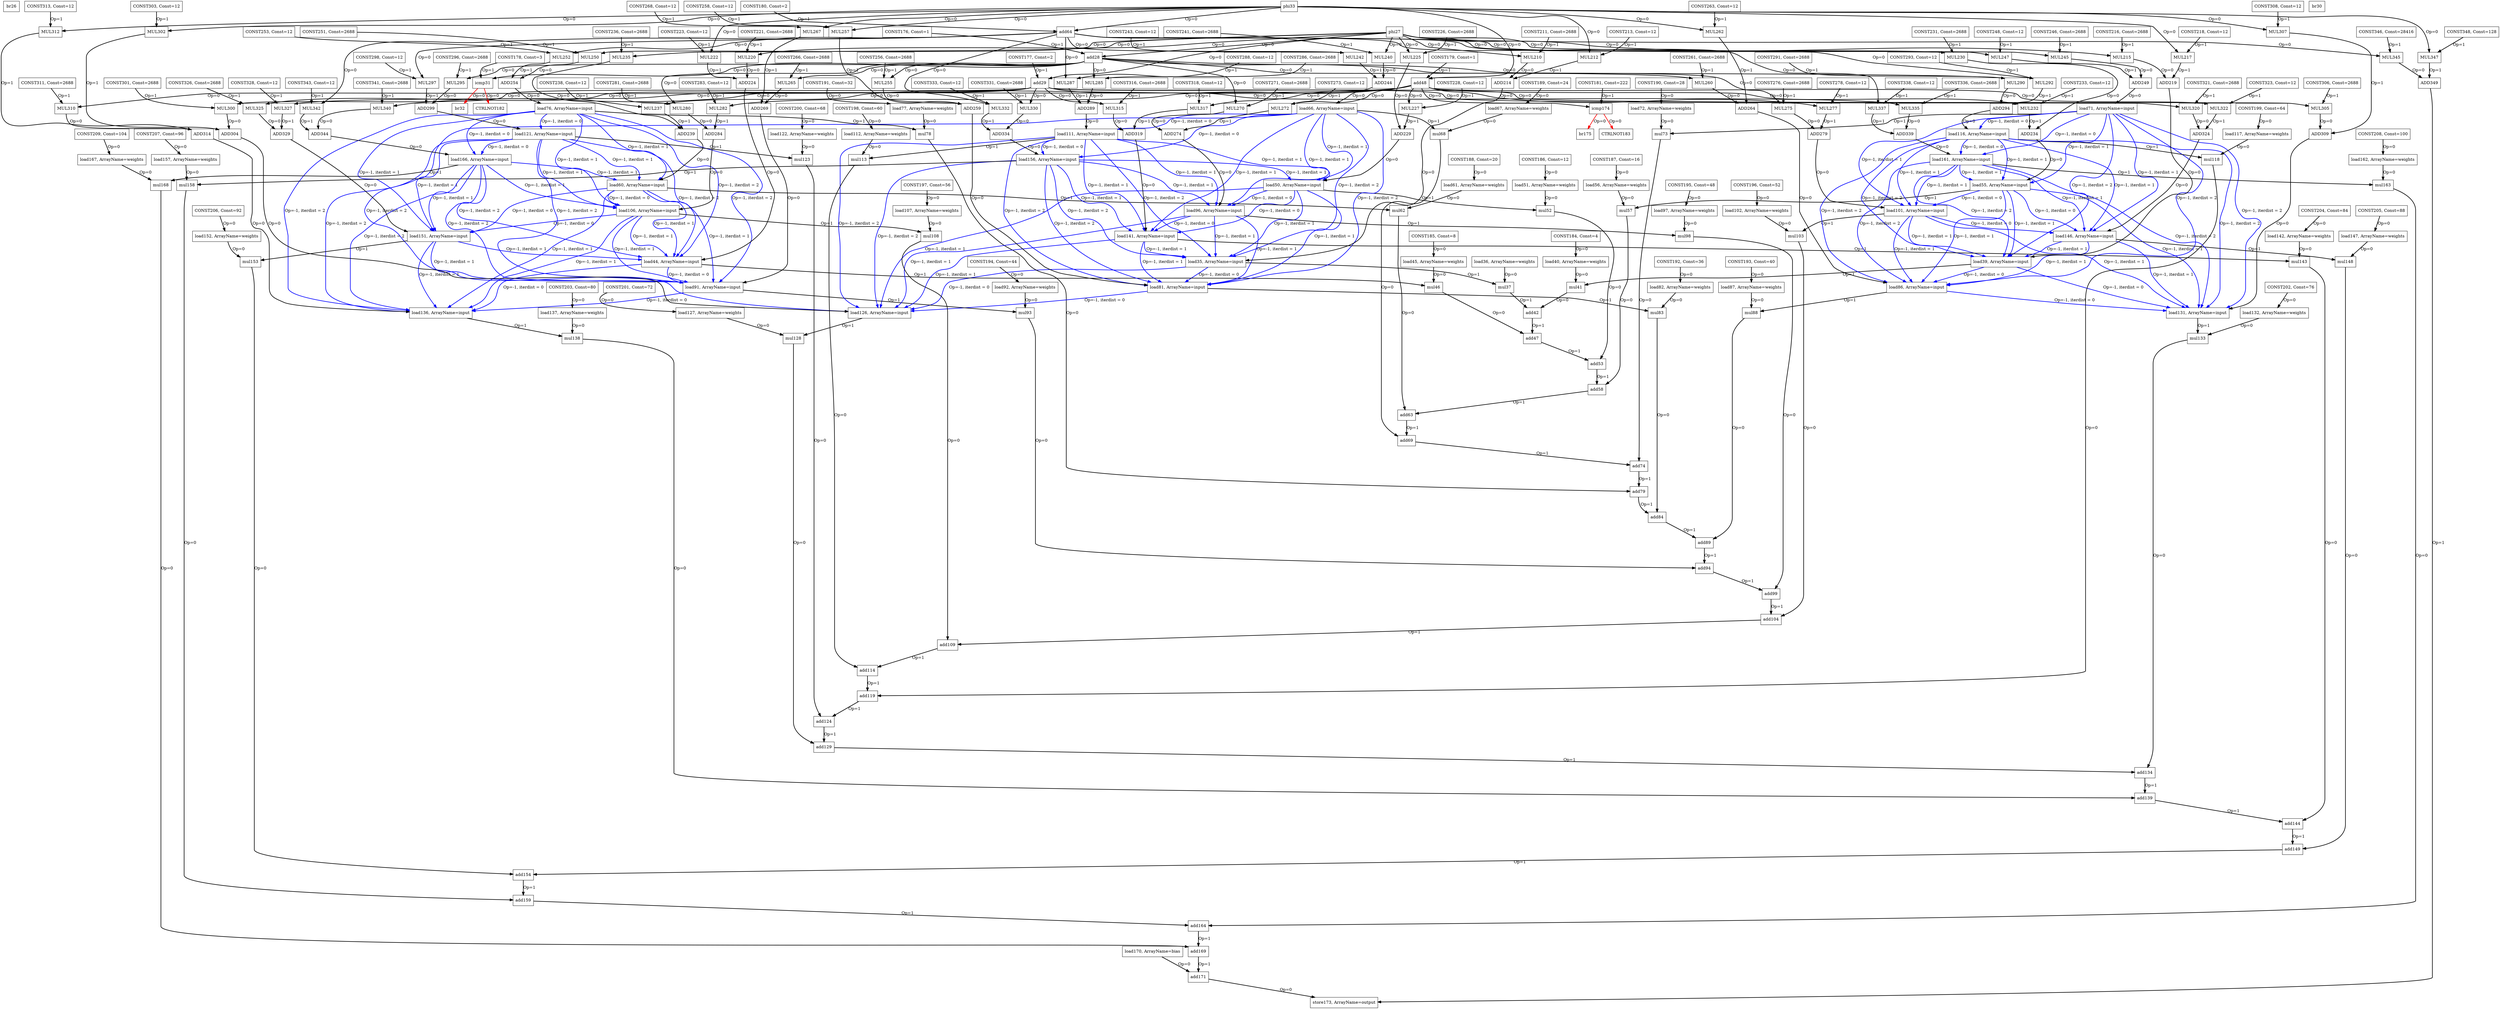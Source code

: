 Digraph G {
br26[label = "br26", shape = box, color = black];
phi27[label = "phi27", shape = box, color = black];
add28[label = "add28", shape = box, color = black];
add29[label = "add29", shape = box, color = black];
br30[label = "br30", shape = box, color = black];
icmp31[label = "icmp31", shape = box, color = black];
br32[label = "br32", shape = box, color = black];
phi33[label = "phi33", shape = box, color = black];
load35[label = "load35, ArrayName=input", shape = box, color = black];
load36[label = "load36, ArrayName=weights", shape = box, color = black];
mul37[label = "mul37", shape = box, color = black];
load39[label = "load39, ArrayName=input", shape = box, color = black];
load40[label = "load40, ArrayName=weights", shape = box, color = black];
mul41[label = "mul41", shape = box, color = black];
add42[label = "add42", shape = box, color = black];
load44[label = "load44, ArrayName=input", shape = box, color = black];
load45[label = "load45, ArrayName=weights", shape = box, color = black];
mul46[label = "mul46", shape = box, color = black];
add47[label = "add47", shape = box, color = black];
add48[label = "add48", shape = box, color = black];
load50[label = "load50, ArrayName=input", shape = box, color = black];
load51[label = "load51, ArrayName=weights", shape = box, color = black];
mul52[label = "mul52", shape = box, color = black];
add53[label = "add53", shape = box, color = black];
load55[label = "load55, ArrayName=input", shape = box, color = black];
load56[label = "load56, ArrayName=weights", shape = box, color = black];
mul57[label = "mul57", shape = box, color = black];
add58[label = "add58", shape = box, color = black];
load60[label = "load60, ArrayName=input", shape = box, color = black];
load61[label = "load61, ArrayName=weights", shape = box, color = black];
mul62[label = "mul62", shape = box, color = black];
add63[label = "add63", shape = box, color = black];
add64[label = "add64", shape = box, color = black];
load66[label = "load66, ArrayName=input", shape = box, color = black];
load67[label = "load67, ArrayName=weights", shape = box, color = black];
mul68[label = "mul68", shape = box, color = black];
add69[label = "add69", shape = box, color = black];
load71[label = "load71, ArrayName=input", shape = box, color = black];
load72[label = "load72, ArrayName=weights", shape = box, color = black];
mul73[label = "mul73", shape = box, color = black];
add74[label = "add74", shape = box, color = black];
load76[label = "load76, ArrayName=input", shape = box, color = black];
load77[label = "load77, ArrayName=weights", shape = box, color = black];
mul78[label = "mul78", shape = box, color = black];
add79[label = "add79", shape = box, color = black];
load81[label = "load81, ArrayName=input", shape = box, color = black];
load82[label = "load82, ArrayName=weights", shape = box, color = black];
mul83[label = "mul83", shape = box, color = black];
add84[label = "add84", shape = box, color = black];
load86[label = "load86, ArrayName=input", shape = box, color = black];
load87[label = "load87, ArrayName=weights", shape = box, color = black];
mul88[label = "mul88", shape = box, color = black];
add89[label = "add89", shape = box, color = black];
load91[label = "load91, ArrayName=input", shape = box, color = black];
load92[label = "load92, ArrayName=weights", shape = box, color = black];
mul93[label = "mul93", shape = box, color = black];
add94[label = "add94", shape = box, color = black];
load96[label = "load96, ArrayName=input", shape = box, color = black];
load97[label = "load97, ArrayName=weights", shape = box, color = black];
mul98[label = "mul98", shape = box, color = black];
add99[label = "add99", shape = box, color = black];
load101[label = "load101, ArrayName=input", shape = box, color = black];
load102[label = "load102, ArrayName=weights", shape = box, color = black];
mul103[label = "mul103", shape = box, color = black];
add104[label = "add104", shape = box, color = black];
load106[label = "load106, ArrayName=input", shape = box, color = black];
load107[label = "load107, ArrayName=weights", shape = box, color = black];
mul108[label = "mul108", shape = box, color = black];
add109[label = "add109", shape = box, color = black];
load111[label = "load111, ArrayName=input", shape = box, color = black];
load112[label = "load112, ArrayName=weights", shape = box, color = black];
mul113[label = "mul113", shape = box, color = black];
add114[label = "add114", shape = box, color = black];
load116[label = "load116, ArrayName=input", shape = box, color = black];
load117[label = "load117, ArrayName=weights", shape = box, color = black];
mul118[label = "mul118", shape = box, color = black];
add119[label = "add119", shape = box, color = black];
load121[label = "load121, ArrayName=input", shape = box, color = black];
load122[label = "load122, ArrayName=weights", shape = box, color = black];
mul123[label = "mul123", shape = box, color = black];
add124[label = "add124", shape = box, color = black];
load126[label = "load126, ArrayName=input", shape = box, color = black];
load127[label = "load127, ArrayName=weights", shape = box, color = black];
mul128[label = "mul128", shape = box, color = black];
add129[label = "add129", shape = box, color = black];
load131[label = "load131, ArrayName=input", shape = box, color = black];
load132[label = "load132, ArrayName=weights", shape = box, color = black];
mul133[label = "mul133", shape = box, color = black];
add134[label = "add134", shape = box, color = black];
load136[label = "load136, ArrayName=input", shape = box, color = black];
load137[label = "load137, ArrayName=weights", shape = box, color = black];
mul138[label = "mul138", shape = box, color = black];
add139[label = "add139", shape = box, color = black];
load141[label = "load141, ArrayName=input", shape = box, color = black];
load142[label = "load142, ArrayName=weights", shape = box, color = black];
mul143[label = "mul143", shape = box, color = black];
add144[label = "add144", shape = box, color = black];
load146[label = "load146, ArrayName=input", shape = box, color = black];
load147[label = "load147, ArrayName=weights", shape = box, color = black];
mul148[label = "mul148", shape = box, color = black];
add149[label = "add149", shape = box, color = black];
load151[label = "load151, ArrayName=input", shape = box, color = black];
load152[label = "load152, ArrayName=weights", shape = box, color = black];
mul153[label = "mul153", shape = box, color = black];
add154[label = "add154", shape = box, color = black];
load156[label = "load156, ArrayName=input", shape = box, color = black];
load157[label = "load157, ArrayName=weights", shape = box, color = black];
mul158[label = "mul158", shape = box, color = black];
add159[label = "add159", shape = box, color = black];
load161[label = "load161, ArrayName=input", shape = box, color = black];
load162[label = "load162, ArrayName=weights", shape = box, color = black];
mul163[label = "mul163", shape = box, color = black];
add164[label = "add164", shape = box, color = black];
load166[label = "load166, ArrayName=input", shape = box, color = black];
load167[label = "load167, ArrayName=weights", shape = box, color = black];
mul168[label = "mul168", shape = box, color = black];
add169[label = "add169", shape = box, color = black];
load170[label = "load170, ArrayName=bias", shape = box, color = black];
add171[label = "add171", shape = box, color = black];
store173[label = "store173, ArrayName=output", shape = box, color = black];
icmp174[label = "icmp174", shape = box, color = black];
br175[label = "br175", shape = box, color = black];
CONST176[label = "CONST176, Const=1", shape = box, color = black];
CONST177[label = "CONST177, Const=2", shape = box, color = black];
CONST178[label = "CONST178, Const=3", shape = box, color = black];
CONST179[label = "CONST179, Const=1", shape = box, color = black];
CONST180[label = "CONST180, Const=2", shape = box, color = black];
CONST181[label = "CONST181, Const=222", shape = box, color = black];
CTRLNOT182[label = "CTRLNOT182", shape = box, color = black];
CTRLNOT183[label = "CTRLNOT183", shape = box, color = black];
CONST184[label = "CONST184, Const=4", shape = box, color = black];
CONST185[label = "CONST185, Const=8", shape = box, color = black];
CONST186[label = "CONST186, Const=12", shape = box, color = black];
CONST187[label = "CONST187, Const=16", shape = box, color = black];
CONST188[label = "CONST188, Const=20", shape = box, color = black];
CONST189[label = "CONST189, Const=24", shape = box, color = black];
CONST190[label = "CONST190, Const=28", shape = box, color = black];
CONST191[label = "CONST191, Const=32", shape = box, color = black];
CONST192[label = "CONST192, Const=36", shape = box, color = black];
CONST193[label = "CONST193, Const=40", shape = box, color = black];
CONST194[label = "CONST194, Const=44", shape = box, color = black];
CONST195[label = "CONST195, Const=48", shape = box, color = black];
CONST196[label = "CONST196, Const=52", shape = box, color = black];
CONST197[label = "CONST197, Const=56", shape = box, color = black];
CONST198[label = "CONST198, Const=60", shape = box, color = black];
CONST199[label = "CONST199, Const=64", shape = box, color = black];
CONST200[label = "CONST200, Const=68", shape = box, color = black];
CONST201[label = "CONST201, Const=72", shape = box, color = black];
CONST202[label = "CONST202, Const=76", shape = box, color = black];
CONST203[label = "CONST203, Const=80", shape = box, color = black];
CONST204[label = "CONST204, Const=84", shape = box, color = black];
CONST205[label = "CONST205, Const=88", shape = box, color = black];
CONST206[label = "CONST206, Const=92", shape = box, color = black];
CONST207[label = "CONST207, Const=96", shape = box, color = black];
CONST208[label = "CONST208, Const=100", shape = box, color = black];
CONST209[label = "CONST209, Const=104", shape = box, color = black];
MUL210[label = "MUL210", shape = box, color = black];
CONST211[label = "CONST211, Const=2688", shape = box, color = black];
MUL212[label = "MUL212", shape = box, color = black];
CONST213[label = "CONST213, Const=12", shape = box, color = black];
ADD214[label = "ADD214", shape = box, color = black];
MUL215[label = "MUL215", shape = box, color = black];
CONST216[label = "CONST216, Const=2688", shape = box, color = black];
MUL217[label = "MUL217", shape = box, color = black];
CONST218[label = "CONST218, Const=12", shape = box, color = black];
ADD219[label = "ADD219", shape = box, color = black];
MUL220[label = "MUL220", shape = box, color = black];
CONST221[label = "CONST221, Const=2688", shape = box, color = black];
MUL222[label = "MUL222", shape = box, color = black];
CONST223[label = "CONST223, Const=12", shape = box, color = black];
ADD224[label = "ADD224", shape = box, color = black];
MUL225[label = "MUL225", shape = box, color = black];
CONST226[label = "CONST226, Const=2688", shape = box, color = black];
MUL227[label = "MUL227", shape = box, color = black];
CONST228[label = "CONST228, Const=12", shape = box, color = black];
ADD229[label = "ADD229", shape = box, color = black];
MUL230[label = "MUL230", shape = box, color = black];
CONST231[label = "CONST231, Const=2688", shape = box, color = black];
MUL232[label = "MUL232", shape = box, color = black];
CONST233[label = "CONST233, Const=12", shape = box, color = black];
ADD234[label = "ADD234", shape = box, color = black];
MUL235[label = "MUL235", shape = box, color = black];
CONST236[label = "CONST236, Const=2688", shape = box, color = black];
MUL237[label = "MUL237", shape = box, color = black];
CONST238[label = "CONST238, Const=12", shape = box, color = black];
ADD239[label = "ADD239", shape = box, color = black];
MUL240[label = "MUL240", shape = box, color = black];
CONST241[label = "CONST241, Const=2688", shape = box, color = black];
MUL242[label = "MUL242", shape = box, color = black];
CONST243[label = "CONST243, Const=12", shape = box, color = black];
ADD244[label = "ADD244", shape = box, color = black];
MUL245[label = "MUL245", shape = box, color = black];
CONST246[label = "CONST246, Const=2688", shape = box, color = black];
MUL247[label = "MUL247", shape = box, color = black];
CONST248[label = "CONST248, Const=12", shape = box, color = black];
ADD249[label = "ADD249", shape = box, color = black];
MUL250[label = "MUL250", shape = box, color = black];
CONST251[label = "CONST251, Const=2688", shape = box, color = black];
MUL252[label = "MUL252", shape = box, color = black];
CONST253[label = "CONST253, Const=12", shape = box, color = black];
ADD254[label = "ADD254", shape = box, color = black];
MUL255[label = "MUL255", shape = box, color = black];
CONST256[label = "CONST256, Const=2688", shape = box, color = black];
MUL257[label = "MUL257", shape = box, color = black];
CONST258[label = "CONST258, Const=12", shape = box, color = black];
ADD259[label = "ADD259", shape = box, color = black];
MUL260[label = "MUL260", shape = box, color = black];
CONST261[label = "CONST261, Const=2688", shape = box, color = black];
MUL262[label = "MUL262", shape = box, color = black];
CONST263[label = "CONST263, Const=12", shape = box, color = black];
ADD264[label = "ADD264", shape = box, color = black];
MUL265[label = "MUL265", shape = box, color = black];
CONST266[label = "CONST266, Const=2688", shape = box, color = black];
MUL267[label = "MUL267", shape = box, color = black];
CONST268[label = "CONST268, Const=12", shape = box, color = black];
ADD269[label = "ADD269", shape = box, color = black];
MUL270[label = "MUL270", shape = box, color = black];
CONST271[label = "CONST271, Const=2688", shape = box, color = black];
MUL272[label = "MUL272", shape = box, color = black];
CONST273[label = "CONST273, Const=12", shape = box, color = black];
ADD274[label = "ADD274", shape = box, color = black];
MUL275[label = "MUL275", shape = box, color = black];
CONST276[label = "CONST276, Const=2688", shape = box, color = black];
MUL277[label = "MUL277", shape = box, color = black];
CONST278[label = "CONST278, Const=12", shape = box, color = black];
ADD279[label = "ADD279", shape = box, color = black];
MUL280[label = "MUL280", shape = box, color = black];
CONST281[label = "CONST281, Const=2688", shape = box, color = black];
MUL282[label = "MUL282", shape = box, color = black];
CONST283[label = "CONST283, Const=12", shape = box, color = black];
ADD284[label = "ADD284", shape = box, color = black];
MUL285[label = "MUL285", shape = box, color = black];
CONST286[label = "CONST286, Const=2688", shape = box, color = black];
MUL287[label = "MUL287", shape = box, color = black];
CONST288[label = "CONST288, Const=12", shape = box, color = black];
ADD289[label = "ADD289", shape = box, color = black];
MUL290[label = "MUL290", shape = box, color = black];
CONST291[label = "CONST291, Const=2688", shape = box, color = black];
MUL292[label = "MUL292", shape = box, color = black];
CONST293[label = "CONST293, Const=12", shape = box, color = black];
ADD294[label = "ADD294", shape = box, color = black];
MUL295[label = "MUL295", shape = box, color = black];
CONST296[label = "CONST296, Const=2688", shape = box, color = black];
MUL297[label = "MUL297", shape = box, color = black];
CONST298[label = "CONST298, Const=12", shape = box, color = black];
ADD299[label = "ADD299", shape = box, color = black];
MUL300[label = "MUL300", shape = box, color = black];
CONST301[label = "CONST301, Const=2688", shape = box, color = black];
MUL302[label = "MUL302", shape = box, color = black];
CONST303[label = "CONST303, Const=12", shape = box, color = black];
ADD304[label = "ADD304", shape = box, color = black];
MUL305[label = "MUL305", shape = box, color = black];
CONST306[label = "CONST306, Const=2688", shape = box, color = black];
MUL307[label = "MUL307", shape = box, color = black];
CONST308[label = "CONST308, Const=12", shape = box, color = black];
ADD309[label = "ADD309", shape = box, color = black];
MUL310[label = "MUL310", shape = box, color = black];
CONST311[label = "CONST311, Const=2688", shape = box, color = black];
MUL312[label = "MUL312", shape = box, color = black];
CONST313[label = "CONST313, Const=12", shape = box, color = black];
ADD314[label = "ADD314", shape = box, color = black];
MUL315[label = "MUL315", shape = box, color = black];
CONST316[label = "CONST316, Const=2688", shape = box, color = black];
MUL317[label = "MUL317", shape = box, color = black];
CONST318[label = "CONST318, Const=12", shape = box, color = black];
ADD319[label = "ADD319", shape = box, color = black];
MUL320[label = "MUL320", shape = box, color = black];
CONST321[label = "CONST321, Const=2688", shape = box, color = black];
MUL322[label = "MUL322", shape = box, color = black];
CONST323[label = "CONST323, Const=12", shape = box, color = black];
ADD324[label = "ADD324", shape = box, color = black];
MUL325[label = "MUL325", shape = box, color = black];
CONST326[label = "CONST326, Const=2688", shape = box, color = black];
MUL327[label = "MUL327", shape = box, color = black];
CONST328[label = "CONST328, Const=12", shape = box, color = black];
ADD329[label = "ADD329", shape = box, color = black];
MUL330[label = "MUL330", shape = box, color = black];
CONST331[label = "CONST331, Const=2688", shape = box, color = black];
MUL332[label = "MUL332", shape = box, color = black];
CONST333[label = "CONST333, Const=12", shape = box, color = black];
ADD334[label = "ADD334", shape = box, color = black];
MUL335[label = "MUL335", shape = box, color = black];
CONST336[label = "CONST336, Const=2688", shape = box, color = black];
MUL337[label = "MUL337", shape = box, color = black];
CONST338[label = "CONST338, Const=12", shape = box, color = black];
ADD339[label = "ADD339", shape = box, color = black];
MUL340[label = "MUL340", shape = box, color = black];
CONST341[label = "CONST341, Const=2688", shape = box, color = black];
MUL342[label = "MUL342", shape = box, color = black];
CONST343[label = "CONST343, Const=12", shape = box, color = black];
ADD344[label = "ADD344", shape = box, color = black];
MUL345[label = "MUL345", shape = box, color = black];
CONST346[label = "CONST346, Const=28416", shape = box, color = black];
MUL347[label = "MUL347", shape = box, color = black];
CONST348[label = "CONST348, Const=128", shape = box, color = black];
ADD349[label = "ADD349", shape = box, color = black];
phi27 -> add29[color = black, style = bold, label = "Op=0"];
phi27 -> add28[color = black, style = bold, label = "Op=0"];
CONST176 -> add28[color = black, style = bold, label = "Op=1"];
add28 -> icmp31[color = black, style = bold, label = "Op=0"];
CONST177 -> add29[color = black, style = bold, label = "Op=1"];
CONST178 -> icmp31[color = black, style = bold, label = "Op=1"];
icmp31 -> br32[color = red, style = bold, label = "Op=0"];
phi33 -> add64[color = black, style = bold, label = "Op=0"];
phi33 -> add48[color = black, style = bold, label = "Op=0"];
load35 -> mul37[color = black, style = bold, label = "Op=1"];
load36 -> mul37[color = black, style = bold, label = "Op=0"];
mul37 -> add42[color = black, style = bold, label = "Op=1"];
load39 -> mul41[color = black, style = bold, label = "Op=1"];
load40 -> mul41[color = black, style = bold, label = "Op=0"];
mul41 -> add42[color = black, style = bold, label = "Op=0"];
add42 -> add47[color = black, style = bold, label = "Op=1"];
load44 -> mul46[color = black, style = bold, label = "Op=1"];
load45 -> mul46[color = black, style = bold, label = "Op=0"];
mul46 -> add47[color = black, style = bold, label = "Op=0"];
add47 -> add53[color = black, style = bold, label = "Op=1"];
CONST179 -> add48[color = black, style = bold, label = "Op=1"];
add48 -> icmp174[color = black, style = bold, label = "Op=0"];
load50 -> mul52[color = black, style = bold, label = "Op=1"];
load51 -> mul52[color = black, style = bold, label = "Op=0"];
mul52 -> add53[color = black, style = bold, label = "Op=0"];
add53 -> add58[color = black, style = bold, label = "Op=1"];
load55 -> mul57[color = black, style = bold, label = "Op=1"];
load56 -> mul57[color = black, style = bold, label = "Op=0"];
mul57 -> add58[color = black, style = bold, label = "Op=0"];
add58 -> add63[color = black, style = bold, label = "Op=1"];
load60 -> mul62[color = black, style = bold, label = "Op=1"];
load61 -> mul62[color = black, style = bold, label = "Op=0"];
mul62 -> add63[color = black, style = bold, label = "Op=0"];
add63 -> add69[color = black, style = bold, label = "Op=1"];
CONST180 -> add64[color = black, style = bold, label = "Op=1"];
load66 -> mul68[color = black, style = bold, label = "Op=1"];
load67 -> mul68[color = black, style = bold, label = "Op=0"];
mul68 -> add69[color = black, style = bold, label = "Op=0"];
add69 -> add74[color = black, style = bold, label = "Op=1"];
load71 -> mul73[color = black, style = bold, label = "Op=1"];
load72 -> mul73[color = black, style = bold, label = "Op=0"];
mul73 -> add74[color = black, style = bold, label = "Op=0"];
add74 -> add79[color = black, style = bold, label = "Op=1"];
load76 -> mul78[color = black, style = bold, label = "Op=1"];
load77 -> mul78[color = black, style = bold, label = "Op=0"];
mul78 -> add79[color = black, style = bold, label = "Op=0"];
add79 -> add84[color = black, style = bold, label = "Op=1"];
load81 -> mul83[color = black, style = bold, label = "Op=1"];
load82 -> mul83[color = black, style = bold, label = "Op=0"];
mul83 -> add84[color = black, style = bold, label = "Op=0"];
add84 -> add89[color = black, style = bold, label = "Op=1"];
load86 -> mul88[color = black, style = bold, label = "Op=1"];
load87 -> mul88[color = black, style = bold, label = "Op=0"];
mul88 -> add89[color = black, style = bold, label = "Op=0"];
add89 -> add94[color = black, style = bold, label = "Op=1"];
load91 -> mul93[color = black, style = bold, label = "Op=1"];
load92 -> mul93[color = black, style = bold, label = "Op=0"];
mul93 -> add94[color = black, style = bold, label = "Op=0"];
add94 -> add99[color = black, style = bold, label = "Op=1"];
load96 -> mul98[color = black, style = bold, label = "Op=1"];
load97 -> mul98[color = black, style = bold, label = "Op=0"];
mul98 -> add99[color = black, style = bold, label = "Op=0"];
add99 -> add104[color = black, style = bold, label = "Op=1"];
load101 -> mul103[color = black, style = bold, label = "Op=1"];
load102 -> mul103[color = black, style = bold, label = "Op=0"];
mul103 -> add104[color = black, style = bold, label = "Op=0"];
add104 -> add109[color = black, style = bold, label = "Op=1"];
load106 -> mul108[color = black, style = bold, label = "Op=1"];
load107 -> mul108[color = black, style = bold, label = "Op=0"];
mul108 -> add109[color = black, style = bold, label = "Op=0"];
add109 -> add114[color = black, style = bold, label = "Op=1"];
load111 -> mul113[color = black, style = bold, label = "Op=1"];
load112 -> mul113[color = black, style = bold, label = "Op=0"];
mul113 -> add114[color = black, style = bold, label = "Op=0"];
add114 -> add119[color = black, style = bold, label = "Op=1"];
load116 -> mul118[color = black, style = bold, label = "Op=1"];
load117 -> mul118[color = black, style = bold, label = "Op=0"];
mul118 -> add119[color = black, style = bold, label = "Op=0"];
add119 -> add124[color = black, style = bold, label = "Op=1"];
load121 -> mul123[color = black, style = bold, label = "Op=1"];
load122 -> mul123[color = black, style = bold, label = "Op=0"];
mul123 -> add124[color = black, style = bold, label = "Op=0"];
add124 -> add129[color = black, style = bold, label = "Op=1"];
load126 -> mul128[color = black, style = bold, label = "Op=1"];
load127 -> mul128[color = black, style = bold, label = "Op=0"];
mul128 -> add129[color = black, style = bold, label = "Op=0"];
add129 -> add134[color = black, style = bold, label = "Op=1"];
load131 -> mul133[color = black, style = bold, label = "Op=1"];
load132 -> mul133[color = black, style = bold, label = "Op=0"];
mul133 -> add134[color = black, style = bold, label = "Op=0"];
add134 -> add139[color = black, style = bold, label = "Op=1"];
load136 -> mul138[color = black, style = bold, label = "Op=1"];
load137 -> mul138[color = black, style = bold, label = "Op=0"];
mul138 -> add139[color = black, style = bold, label = "Op=0"];
add139 -> add144[color = black, style = bold, label = "Op=1"];
load141 -> mul143[color = black, style = bold, label = "Op=1"];
load142 -> mul143[color = black, style = bold, label = "Op=0"];
mul143 -> add144[color = black, style = bold, label = "Op=0"];
add144 -> add149[color = black, style = bold, label = "Op=1"];
load146 -> mul148[color = black, style = bold, label = "Op=1"];
load147 -> mul148[color = black, style = bold, label = "Op=0"];
mul148 -> add149[color = black, style = bold, label = "Op=0"];
add149 -> add154[color = black, style = bold, label = "Op=1"];
load151 -> mul153[color = black, style = bold, label = "Op=1"];
load152 -> mul153[color = black, style = bold, label = "Op=0"];
mul153 -> add154[color = black, style = bold, label = "Op=0"];
add154 -> add159[color = black, style = bold, label = "Op=1"];
load156 -> mul158[color = black, style = bold, label = "Op=1"];
load157 -> mul158[color = black, style = bold, label = "Op=0"];
mul158 -> add159[color = black, style = bold, label = "Op=0"];
add159 -> add164[color = black, style = bold, label = "Op=1"];
load161 -> mul163[color = black, style = bold, label = "Op=1"];
load162 -> mul163[color = black, style = bold, label = "Op=0"];
mul163 -> add164[color = black, style = bold, label = "Op=0"];
add164 -> add169[color = black, style = bold, label = "Op=1"];
load166 -> mul168[color = black, style = bold, label = "Op=1"];
load167 -> mul168[color = black, style = bold, label = "Op=0"];
mul168 -> add169[color = black, style = bold, label = "Op=0"];
add169 -> add171[color = black, style = bold, label = "Op=1"];
load170 -> add171[color = black, style = bold, label = "Op=0"];
add171 -> store173[color = black, style = bold, label = "Op=0"];
CONST181 -> icmp174[color = black, style = bold, label = "Op=1"];
icmp174 -> br175[color = red, style = bold, label = "Op=0"];
load50 -> load35[color = blue, style = bold, label = "Op=-1, iterdist = 1"];
load66 -> load35[color = blue, style = bold, label = "Op=-1, iterdist = 2"];
load35 -> load81[color = blue, style = bold, label = "Op=-1, iterdist = 0"];
load96 -> load35[color = blue, style = bold, label = "Op=-1, iterdist = 1"];
load111 -> load35[color = blue, style = bold, label = "Op=-1, iterdist = 2"];
load35 -> load126[color = blue, style = bold, label = "Op=-1, iterdist = 0"];
load141 -> load35[color = blue, style = bold, label = "Op=-1, iterdist = 1"];
load156 -> load35[color = blue, style = bold, label = "Op=-1, iterdist = 2"];
load55 -> load39[color = blue, style = bold, label = "Op=-1, iterdist = 1"];
load71 -> load39[color = blue, style = bold, label = "Op=-1, iterdist = 2"];
load39 -> load86[color = blue, style = bold, label = "Op=-1, iterdist = 0"];
load101 -> load39[color = blue, style = bold, label = "Op=-1, iterdist = 1"];
load116 -> load39[color = blue, style = bold, label = "Op=-1, iterdist = 2"];
load39 -> load131[color = blue, style = bold, label = "Op=-1, iterdist = 0"];
load146 -> load39[color = blue, style = bold, label = "Op=-1, iterdist = 1"];
load161 -> load39[color = blue, style = bold, label = "Op=-1, iterdist = 2"];
load60 -> load44[color = blue, style = bold, label = "Op=-1, iterdist = 1"];
load76 -> load44[color = blue, style = bold, label = "Op=-1, iterdist = 2"];
load44 -> load91[color = blue, style = bold, label = "Op=-1, iterdist = 0"];
load106 -> load44[color = blue, style = bold, label = "Op=-1, iterdist = 1"];
load121 -> load44[color = blue, style = bold, label = "Op=-1, iterdist = 2"];
load44 -> load136[color = blue, style = bold, label = "Op=-1, iterdist = 0"];
load151 -> load44[color = blue, style = bold, label = "Op=-1, iterdist = 1"];
load166 -> load44[color = blue, style = bold, label = "Op=-1, iterdist = 2"];
load66 -> load50[color = blue, style = bold, label = "Op=-1, iterdist = 1"];
load50 -> load81[color = blue, style = bold, label = "Op=-1, iterdist = 1"];
load50 -> load96[color = blue, style = bold, label = "Op=-1, iterdist = 0"];
load111 -> load50[color = blue, style = bold, label = "Op=-1, iterdist = 1"];
load50 -> load126[color = blue, style = bold, label = "Op=-1, iterdist = 1"];
load50 -> load141[color = blue, style = bold, label = "Op=-1, iterdist = 0"];
load156 -> load50[color = blue, style = bold, label = "Op=-1, iterdist = 1"];
load71 -> load55[color = blue, style = bold, label = "Op=-1, iterdist = 1"];
load55 -> load86[color = blue, style = bold, label = "Op=-1, iterdist = 1"];
load55 -> load101[color = blue, style = bold, label = "Op=-1, iterdist = 0"];
load116 -> load55[color = blue, style = bold, label = "Op=-1, iterdist = 1"];
load55 -> load131[color = blue, style = bold, label = "Op=-1, iterdist = 1"];
load55 -> load146[color = blue, style = bold, label = "Op=-1, iterdist = 0"];
load161 -> load55[color = blue, style = bold, label = "Op=-1, iterdist = 1"];
load76 -> load60[color = blue, style = bold, label = "Op=-1, iterdist = 1"];
load60 -> load91[color = blue, style = bold, label = "Op=-1, iterdist = 1"];
load60 -> load106[color = blue, style = bold, label = "Op=-1, iterdist = 0"];
load121 -> load60[color = blue, style = bold, label = "Op=-1, iterdist = 1"];
load60 -> load136[color = blue, style = bold, label = "Op=-1, iterdist = 1"];
load60 -> load151[color = blue, style = bold, label = "Op=-1, iterdist = 0"];
load166 -> load60[color = blue, style = bold, label = "Op=-1, iterdist = 1"];
load66 -> load81[color = blue, style = bold, label = "Op=-1, iterdist = 2"];
load66 -> load96[color = blue, style = bold, label = "Op=-1, iterdist = 1"];
load66 -> load111[color = blue, style = bold, label = "Op=-1, iterdist = 0"];
load66 -> load126[color = blue, style = bold, label = "Op=-1, iterdist = 2"];
load66 -> load141[color = blue, style = bold, label = "Op=-1, iterdist = 1"];
load66 -> load156[color = blue, style = bold, label = "Op=-1, iterdist = 0"];
load71 -> load86[color = blue, style = bold, label = "Op=-1, iterdist = 2"];
load71 -> load101[color = blue, style = bold, label = "Op=-1, iterdist = 1"];
load71 -> load116[color = blue, style = bold, label = "Op=-1, iterdist = 0"];
load71 -> load131[color = blue, style = bold, label = "Op=-1, iterdist = 2"];
load71 -> load146[color = blue, style = bold, label = "Op=-1, iterdist = 1"];
load71 -> load161[color = blue, style = bold, label = "Op=-1, iterdist = 0"];
load76 -> load91[color = blue, style = bold, label = "Op=-1, iterdist = 2"];
load76 -> load106[color = blue, style = bold, label = "Op=-1, iterdist = 1"];
load76 -> load121[color = blue, style = bold, label = "Op=-1, iterdist = 0"];
load76 -> load136[color = blue, style = bold, label = "Op=-1, iterdist = 2"];
load76 -> load151[color = blue, style = bold, label = "Op=-1, iterdist = 1"];
load76 -> load166[color = blue, style = bold, label = "Op=-1, iterdist = 0"];
load96 -> load81[color = blue, style = bold, label = "Op=-1, iterdist = 1"];
load111 -> load81[color = blue, style = bold, label = "Op=-1, iterdist = 2"];
load81 -> load126[color = blue, style = bold, label = "Op=-1, iterdist = 0"];
load141 -> load81[color = blue, style = bold, label = "Op=-1, iterdist = 1"];
load156 -> load81[color = blue, style = bold, label = "Op=-1, iterdist = 2"];
load101 -> load86[color = blue, style = bold, label = "Op=-1, iterdist = 1"];
load116 -> load86[color = blue, style = bold, label = "Op=-1, iterdist = 2"];
load86 -> load131[color = blue, style = bold, label = "Op=-1, iterdist = 0"];
load146 -> load86[color = blue, style = bold, label = "Op=-1, iterdist = 1"];
load161 -> load86[color = blue, style = bold, label = "Op=-1, iterdist = 2"];
load106 -> load91[color = blue, style = bold, label = "Op=-1, iterdist = 1"];
load121 -> load91[color = blue, style = bold, label = "Op=-1, iterdist = 2"];
load91 -> load136[color = blue, style = bold, label = "Op=-1, iterdist = 0"];
load151 -> load91[color = blue, style = bold, label = "Op=-1, iterdist = 1"];
load166 -> load91[color = blue, style = bold, label = "Op=-1, iterdist = 2"];
load111 -> load96[color = blue, style = bold, label = "Op=-1, iterdist = 1"];
load96 -> load126[color = blue, style = bold, label = "Op=-1, iterdist = 1"];
load96 -> load141[color = blue, style = bold, label = "Op=-1, iterdist = 0"];
load156 -> load96[color = blue, style = bold, label = "Op=-1, iterdist = 1"];
load116 -> load101[color = blue, style = bold, label = "Op=-1, iterdist = 1"];
load101 -> load131[color = blue, style = bold, label = "Op=-1, iterdist = 1"];
load101 -> load146[color = blue, style = bold, label = "Op=-1, iterdist = 0"];
load161 -> load101[color = blue, style = bold, label = "Op=-1, iterdist = 1"];
load121 -> load106[color = blue, style = bold, label = "Op=-1, iterdist = 1"];
load106 -> load136[color = blue, style = bold, label = "Op=-1, iterdist = 1"];
load106 -> load151[color = blue, style = bold, label = "Op=-1, iterdist = 0"];
load166 -> load106[color = blue, style = bold, label = "Op=-1, iterdist = 1"];
load111 -> load126[color = blue, style = bold, label = "Op=-1, iterdist = 2"];
load111 -> load141[color = blue, style = bold, label = "Op=-1, iterdist = 1"];
load111 -> load156[color = blue, style = bold, label = "Op=-1, iterdist = 0"];
load116 -> load131[color = blue, style = bold, label = "Op=-1, iterdist = 2"];
load116 -> load146[color = blue, style = bold, label = "Op=-1, iterdist = 1"];
load116 -> load161[color = blue, style = bold, label = "Op=-1, iterdist = 0"];
load121 -> load136[color = blue, style = bold, label = "Op=-1, iterdist = 2"];
load121 -> load151[color = blue, style = bold, label = "Op=-1, iterdist = 1"];
load121 -> load166[color = blue, style = bold, label = "Op=-1, iterdist = 0"];
load141 -> load126[color = blue, style = bold, label = "Op=-1, iterdist = 1"];
load156 -> load126[color = blue, style = bold, label = "Op=-1, iterdist = 2"];
load146 -> load131[color = blue, style = bold, label = "Op=-1, iterdist = 1"];
load161 -> load131[color = blue, style = bold, label = "Op=-1, iterdist = 2"];
load151 -> load136[color = blue, style = bold, label = "Op=-1, iterdist = 1"];
load166 -> load136[color = blue, style = bold, label = "Op=-1, iterdist = 2"];
load156 -> load141[color = blue, style = bold, label = "Op=-1, iterdist = 1"];
load161 -> load146[color = blue, style = bold, label = "Op=-1, iterdist = 1"];
load166 -> load151[color = blue, style = bold, label = "Op=-1, iterdist = 1"];
icmp31 -> CTRLNOT182[color = red, style = bold, label = "Op=0"];
icmp174 -> CTRLNOT183[color = red, style = bold, label = "Op=0"];
CONST184 -> load40[color = black, style = bold, label = "Op=0"];
CONST185 -> load45[color = black, style = bold, label = "Op=0"];
CONST186 -> load51[color = black, style = bold, label = "Op=0"];
CONST187 -> load56[color = black, style = bold, label = "Op=0"];
CONST188 -> load61[color = black, style = bold, label = "Op=0"];
CONST189 -> load67[color = black, style = bold, label = "Op=0"];
CONST190 -> load72[color = black, style = bold, label = "Op=0"];
CONST191 -> load77[color = black, style = bold, label = "Op=0"];
CONST192 -> load82[color = black, style = bold, label = "Op=0"];
CONST193 -> load87[color = black, style = bold, label = "Op=0"];
CONST194 -> load92[color = black, style = bold, label = "Op=0"];
CONST195 -> load97[color = black, style = bold, label = "Op=0"];
CONST196 -> load102[color = black, style = bold, label = "Op=0"];
CONST197 -> load107[color = black, style = bold, label = "Op=0"];
CONST198 -> load112[color = black, style = bold, label = "Op=0"];
CONST199 -> load117[color = black, style = bold, label = "Op=0"];
CONST200 -> load122[color = black, style = bold, label = "Op=0"];
CONST201 -> load127[color = black, style = bold, label = "Op=0"];
CONST202 -> load132[color = black, style = bold, label = "Op=0"];
CONST203 -> load137[color = black, style = bold, label = "Op=0"];
CONST204 -> load142[color = black, style = bold, label = "Op=0"];
CONST205 -> load147[color = black, style = bold, label = "Op=0"];
CONST206 -> load152[color = black, style = bold, label = "Op=0"];
CONST207 -> load157[color = black, style = bold, label = "Op=0"];
CONST208 -> load162[color = black, style = bold, label = "Op=0"];
CONST209 -> load167[color = black, style = bold, label = "Op=0"];
phi27 -> MUL210[color = black, style = bold, label = "Op=0"];
CONST211 -> MUL210[color = black, style = bold, label = "Op=1"];
phi33 -> MUL212[color = black, style = bold, label = "Op=0"];
CONST213 -> MUL212[color = black, style = bold, label = "Op=1"];
MUL210 -> ADD214[color = black, style = bold, label = "Op=0"];
MUL212 -> ADD214[color = black, style = bold, label = "Op=1"];
ADD214 -> load35[color = black, style = bold, label = "Op=0"];
phi27 -> MUL215[color = black, style = bold, label = "Op=0"];
CONST216 -> MUL215[color = black, style = bold, label = "Op=1"];
phi33 -> MUL217[color = black, style = bold, label = "Op=0"];
CONST218 -> MUL217[color = black, style = bold, label = "Op=1"];
MUL215 -> ADD219[color = black, style = bold, label = "Op=0"];
MUL217 -> ADD219[color = black, style = bold, label = "Op=1"];
ADD219 -> load39[color = black, style = bold, label = "Op=0"];
phi27 -> MUL220[color = black, style = bold, label = "Op=0"];
CONST221 -> MUL220[color = black, style = bold, label = "Op=1"];
phi33 -> MUL222[color = black, style = bold, label = "Op=0"];
CONST223 -> MUL222[color = black, style = bold, label = "Op=1"];
MUL220 -> ADD224[color = black, style = bold, label = "Op=0"];
MUL222 -> ADD224[color = black, style = bold, label = "Op=1"];
ADD224 -> load44[color = black, style = bold, label = "Op=0"];
phi27 -> MUL225[color = black, style = bold, label = "Op=0"];
CONST226 -> MUL225[color = black, style = bold, label = "Op=1"];
add48 -> MUL227[color = black, style = bold, label = "Op=0"];
CONST228 -> MUL227[color = black, style = bold, label = "Op=1"];
MUL225 -> ADD229[color = black, style = bold, label = "Op=0"];
MUL227 -> ADD229[color = black, style = bold, label = "Op=1"];
ADD229 -> load50[color = black, style = bold, label = "Op=0"];
phi27 -> MUL230[color = black, style = bold, label = "Op=0"];
CONST231 -> MUL230[color = black, style = bold, label = "Op=1"];
add48 -> MUL232[color = black, style = bold, label = "Op=0"];
CONST233 -> MUL232[color = black, style = bold, label = "Op=1"];
MUL230 -> ADD234[color = black, style = bold, label = "Op=0"];
MUL232 -> ADD234[color = black, style = bold, label = "Op=1"];
ADD234 -> load55[color = black, style = bold, label = "Op=0"];
phi27 -> MUL235[color = black, style = bold, label = "Op=0"];
CONST236 -> MUL235[color = black, style = bold, label = "Op=1"];
add48 -> MUL237[color = black, style = bold, label = "Op=0"];
CONST238 -> MUL237[color = black, style = bold, label = "Op=1"];
MUL235 -> ADD239[color = black, style = bold, label = "Op=0"];
MUL237 -> ADD239[color = black, style = bold, label = "Op=1"];
ADD239 -> load60[color = black, style = bold, label = "Op=0"];
phi27 -> MUL240[color = black, style = bold, label = "Op=0"];
CONST241 -> MUL240[color = black, style = bold, label = "Op=1"];
add64 -> MUL242[color = black, style = bold, label = "Op=0"];
CONST243 -> MUL242[color = black, style = bold, label = "Op=1"];
MUL240 -> ADD244[color = black, style = bold, label = "Op=0"];
MUL242 -> ADD244[color = black, style = bold, label = "Op=1"];
ADD244 -> load66[color = black, style = bold, label = "Op=0"];
phi27 -> MUL245[color = black, style = bold, label = "Op=0"];
CONST246 -> MUL245[color = black, style = bold, label = "Op=1"];
add64 -> MUL247[color = black, style = bold, label = "Op=0"];
CONST248 -> MUL247[color = black, style = bold, label = "Op=1"];
MUL245 -> ADD249[color = black, style = bold, label = "Op=0"];
MUL247 -> ADD249[color = black, style = bold, label = "Op=1"];
ADD249 -> load71[color = black, style = bold, label = "Op=0"];
phi27 -> MUL250[color = black, style = bold, label = "Op=0"];
CONST251 -> MUL250[color = black, style = bold, label = "Op=1"];
add64 -> MUL252[color = black, style = bold, label = "Op=0"];
CONST253 -> MUL252[color = black, style = bold, label = "Op=1"];
MUL250 -> ADD254[color = black, style = bold, label = "Op=0"];
MUL252 -> ADD254[color = black, style = bold, label = "Op=1"];
ADD254 -> load76[color = black, style = bold, label = "Op=0"];
add28 -> MUL255[color = black, style = bold, label = "Op=0"];
CONST256 -> MUL255[color = black, style = bold, label = "Op=1"];
phi33 -> MUL257[color = black, style = bold, label = "Op=0"];
CONST258 -> MUL257[color = black, style = bold, label = "Op=1"];
MUL255 -> ADD259[color = black, style = bold, label = "Op=0"];
MUL257 -> ADD259[color = black, style = bold, label = "Op=1"];
ADD259 -> load81[color = black, style = bold, label = "Op=0"];
add28 -> MUL260[color = black, style = bold, label = "Op=0"];
CONST261 -> MUL260[color = black, style = bold, label = "Op=1"];
phi33 -> MUL262[color = black, style = bold, label = "Op=0"];
CONST263 -> MUL262[color = black, style = bold, label = "Op=1"];
MUL260 -> ADD264[color = black, style = bold, label = "Op=0"];
MUL262 -> ADD264[color = black, style = bold, label = "Op=1"];
ADD264 -> load86[color = black, style = bold, label = "Op=0"];
add28 -> MUL265[color = black, style = bold, label = "Op=0"];
CONST266 -> MUL265[color = black, style = bold, label = "Op=1"];
phi33 -> MUL267[color = black, style = bold, label = "Op=0"];
CONST268 -> MUL267[color = black, style = bold, label = "Op=1"];
MUL265 -> ADD269[color = black, style = bold, label = "Op=0"];
MUL267 -> ADD269[color = black, style = bold, label = "Op=1"];
ADD269 -> load91[color = black, style = bold, label = "Op=0"];
add28 -> MUL270[color = black, style = bold, label = "Op=0"];
CONST271 -> MUL270[color = black, style = bold, label = "Op=1"];
add48 -> MUL272[color = black, style = bold, label = "Op=0"];
CONST273 -> MUL272[color = black, style = bold, label = "Op=1"];
MUL270 -> ADD274[color = black, style = bold, label = "Op=0"];
MUL272 -> ADD274[color = black, style = bold, label = "Op=1"];
ADD274 -> load96[color = black, style = bold, label = "Op=0"];
add28 -> MUL275[color = black, style = bold, label = "Op=0"];
CONST276 -> MUL275[color = black, style = bold, label = "Op=1"];
add48 -> MUL277[color = black, style = bold, label = "Op=0"];
CONST278 -> MUL277[color = black, style = bold, label = "Op=1"];
MUL275 -> ADD279[color = black, style = bold, label = "Op=0"];
MUL277 -> ADD279[color = black, style = bold, label = "Op=1"];
ADD279 -> load101[color = black, style = bold, label = "Op=0"];
add28 -> MUL280[color = black, style = bold, label = "Op=0"];
CONST281 -> MUL280[color = black, style = bold, label = "Op=1"];
add48 -> MUL282[color = black, style = bold, label = "Op=0"];
CONST283 -> MUL282[color = black, style = bold, label = "Op=1"];
MUL280 -> ADD284[color = black, style = bold, label = "Op=0"];
MUL282 -> ADD284[color = black, style = bold, label = "Op=1"];
ADD284 -> load106[color = black, style = bold, label = "Op=0"];
add28 -> MUL285[color = black, style = bold, label = "Op=0"];
CONST286 -> MUL285[color = black, style = bold, label = "Op=1"];
add64 -> MUL287[color = black, style = bold, label = "Op=0"];
CONST288 -> MUL287[color = black, style = bold, label = "Op=1"];
MUL285 -> ADD289[color = black, style = bold, label = "Op=0"];
MUL287 -> ADD289[color = black, style = bold, label = "Op=1"];
ADD289 -> load111[color = black, style = bold, label = "Op=0"];
add28 -> MUL290[color = black, style = bold, label = "Op=0"];
CONST291 -> MUL290[color = black, style = bold, label = "Op=1"];
add64 -> MUL292[color = black, style = bold, label = "Op=0"];
CONST293 -> MUL292[color = black, style = bold, label = "Op=1"];
MUL290 -> ADD294[color = black, style = bold, label = "Op=0"];
MUL292 -> ADD294[color = black, style = bold, label = "Op=1"];
ADD294 -> load116[color = black, style = bold, label = "Op=0"];
add28 -> MUL295[color = black, style = bold, label = "Op=0"];
CONST296 -> MUL295[color = black, style = bold, label = "Op=1"];
add64 -> MUL297[color = black, style = bold, label = "Op=0"];
CONST298 -> MUL297[color = black, style = bold, label = "Op=1"];
MUL295 -> ADD299[color = black, style = bold, label = "Op=0"];
MUL297 -> ADD299[color = black, style = bold, label = "Op=1"];
ADD299 -> load121[color = black, style = bold, label = "Op=0"];
add29 -> MUL300[color = black, style = bold, label = "Op=0"];
CONST301 -> MUL300[color = black, style = bold, label = "Op=1"];
phi33 -> MUL302[color = black, style = bold, label = "Op=0"];
CONST303 -> MUL302[color = black, style = bold, label = "Op=1"];
MUL300 -> ADD304[color = black, style = bold, label = "Op=0"];
MUL302 -> ADD304[color = black, style = bold, label = "Op=1"];
ADD304 -> load126[color = black, style = bold, label = "Op=0"];
add29 -> MUL305[color = black, style = bold, label = "Op=0"];
CONST306 -> MUL305[color = black, style = bold, label = "Op=1"];
phi33 -> MUL307[color = black, style = bold, label = "Op=0"];
CONST308 -> MUL307[color = black, style = bold, label = "Op=1"];
MUL305 -> ADD309[color = black, style = bold, label = "Op=0"];
MUL307 -> ADD309[color = black, style = bold, label = "Op=1"];
ADD309 -> load131[color = black, style = bold, label = "Op=0"];
add29 -> MUL310[color = black, style = bold, label = "Op=0"];
CONST311 -> MUL310[color = black, style = bold, label = "Op=1"];
phi33 -> MUL312[color = black, style = bold, label = "Op=0"];
CONST313 -> MUL312[color = black, style = bold, label = "Op=1"];
MUL310 -> ADD314[color = black, style = bold, label = "Op=0"];
MUL312 -> ADD314[color = black, style = bold, label = "Op=1"];
ADD314 -> load136[color = black, style = bold, label = "Op=0"];
add29 -> MUL315[color = black, style = bold, label = "Op=0"];
CONST316 -> MUL315[color = black, style = bold, label = "Op=1"];
add48 -> MUL317[color = black, style = bold, label = "Op=0"];
CONST318 -> MUL317[color = black, style = bold, label = "Op=1"];
MUL315 -> ADD319[color = black, style = bold, label = "Op=0"];
MUL317 -> ADD319[color = black, style = bold, label = "Op=1"];
ADD319 -> load141[color = black, style = bold, label = "Op=0"];
add29 -> MUL320[color = black, style = bold, label = "Op=0"];
CONST321 -> MUL320[color = black, style = bold, label = "Op=1"];
add48 -> MUL322[color = black, style = bold, label = "Op=0"];
CONST323 -> MUL322[color = black, style = bold, label = "Op=1"];
MUL320 -> ADD324[color = black, style = bold, label = "Op=0"];
MUL322 -> ADD324[color = black, style = bold, label = "Op=1"];
ADD324 -> load146[color = black, style = bold, label = "Op=0"];
add29 -> MUL325[color = black, style = bold, label = "Op=0"];
CONST326 -> MUL325[color = black, style = bold, label = "Op=1"];
add48 -> MUL327[color = black, style = bold, label = "Op=0"];
CONST328 -> MUL327[color = black, style = bold, label = "Op=1"];
MUL325 -> ADD329[color = black, style = bold, label = "Op=0"];
MUL327 -> ADD329[color = black, style = bold, label = "Op=1"];
ADD329 -> load151[color = black, style = bold, label = "Op=0"];
add29 -> MUL330[color = black, style = bold, label = "Op=0"];
CONST331 -> MUL330[color = black, style = bold, label = "Op=1"];
add64 -> MUL332[color = black, style = bold, label = "Op=0"];
CONST333 -> MUL332[color = black, style = bold, label = "Op=1"];
MUL330 -> ADD334[color = black, style = bold, label = "Op=0"];
MUL332 -> ADD334[color = black, style = bold, label = "Op=1"];
ADD334 -> load156[color = black, style = bold, label = "Op=0"];
add29 -> MUL335[color = black, style = bold, label = "Op=0"];
CONST336 -> MUL335[color = black, style = bold, label = "Op=1"];
add64 -> MUL337[color = black, style = bold, label = "Op=0"];
CONST338 -> MUL337[color = black, style = bold, label = "Op=1"];
MUL335 -> ADD339[color = black, style = bold, label = "Op=0"];
MUL337 -> ADD339[color = black, style = bold, label = "Op=1"];
ADD339 -> load161[color = black, style = bold, label = "Op=0"];
add29 -> MUL340[color = black, style = bold, label = "Op=0"];
CONST341 -> MUL340[color = black, style = bold, label = "Op=1"];
add64 -> MUL342[color = black, style = bold, label = "Op=0"];
CONST343 -> MUL342[color = black, style = bold, label = "Op=1"];
MUL340 -> ADD344[color = black, style = bold, label = "Op=0"];
MUL342 -> ADD344[color = black, style = bold, label = "Op=1"];
ADD344 -> load166[color = black, style = bold, label = "Op=0"];
phi27 -> MUL345[color = black, style = bold, label = "Op=0"];
CONST346 -> MUL345[color = black, style = bold, label = "Op=1"];
phi33 -> MUL347[color = black, style = bold, label = "Op=0"];
CONST348 -> MUL347[color = black, style = bold, label = "Op=1"];
MUL345 -> ADD349[color = black, style = bold, label = "Op=0"];
MUL347 -> ADD349[color = black, style = bold, label = "Op=1"];
ADD349 -> store173[color = black, style = bold, label = "Op=1"];
}
